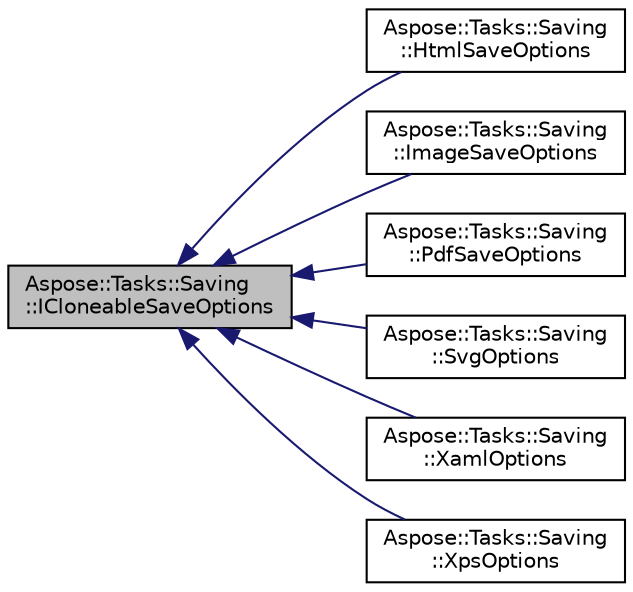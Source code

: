 digraph "Aspose::Tasks::Saving::ICloneableSaveOptions"
{
 // LATEX_PDF_SIZE
  edge [fontname="Helvetica",fontsize="10",labelfontname="Helvetica",labelfontsize="10"];
  node [fontname="Helvetica",fontsize="10",shape=record];
  rankdir="LR";
  Node1 [label="Aspose::Tasks::Saving\l::ICloneableSaveOptions",height=0.2,width=0.4,color="black", fillcolor="grey75", style="filled", fontcolor="black",tooltip=" "];
  Node1 -> Node2 [dir="back",color="midnightblue",fontsize="10",style="solid",fontname="Helvetica"];
  Node2 [label="Aspose::Tasks::Saving\l::HtmlSaveOptions",height=0.2,width=0.4,color="black", fillcolor="white", style="filled",URL="$class_aspose_1_1_tasks_1_1_saving_1_1_html_save_options.html",tooltip="Allows to specify additional options when rendering project pages to HTML."];
  Node1 -> Node3 [dir="back",color="midnightblue",fontsize="10",style="solid",fontname="Helvetica"];
  Node3 [label="Aspose::Tasks::Saving\l::ImageSaveOptions",height=0.2,width=0.4,color="black", fillcolor="white", style="filled",URL="$class_aspose_1_1_tasks_1_1_saving_1_1_image_save_options.html",tooltip="Allows to specify additional options when rendering project pages to images."];
  Node1 -> Node4 [dir="back",color="midnightblue",fontsize="10",style="solid",fontname="Helvetica"];
  Node4 [label="Aspose::Tasks::Saving\l::PdfSaveOptions",height=0.2,width=0.4,color="black", fillcolor="white", style="filled",URL="$class_aspose_1_1_tasks_1_1_saving_1_1_pdf_save_options.html",tooltip="Allows to specify additional options when rendering project pages to PDF."];
  Node1 -> Node5 [dir="back",color="midnightblue",fontsize="10",style="solid",fontname="Helvetica"];
  Node5 [label="Aspose::Tasks::Saving\l::SvgOptions",height=0.2,width=0.4,color="black", fillcolor="white", style="filled",URL="$class_aspose_1_1_tasks_1_1_saving_1_1_svg_options.html",tooltip="Allows to specify additional options when rendering project pages to SVG."];
  Node1 -> Node6 [dir="back",color="midnightblue",fontsize="10",style="solid",fontname="Helvetica"];
  Node6 [label="Aspose::Tasks::Saving\l::XamlOptions",height=0.2,width=0.4,color="black", fillcolor="white", style="filled",URL="$class_aspose_1_1_tasks_1_1_saving_1_1_xaml_options.html",tooltip="/// Allows to specify additional options when rendering project pages to XAML."];
  Node1 -> Node7 [dir="back",color="midnightblue",fontsize="10",style="solid",fontname="Helvetica"];
  Node7 [label="Aspose::Tasks::Saving\l::XpsOptions",height=0.2,width=0.4,color="black", fillcolor="white", style="filled",URL="$class_aspose_1_1_tasks_1_1_saving_1_1_xps_options.html",tooltip="Allows to specify additional options when rendering project pages to XPS."];
}

